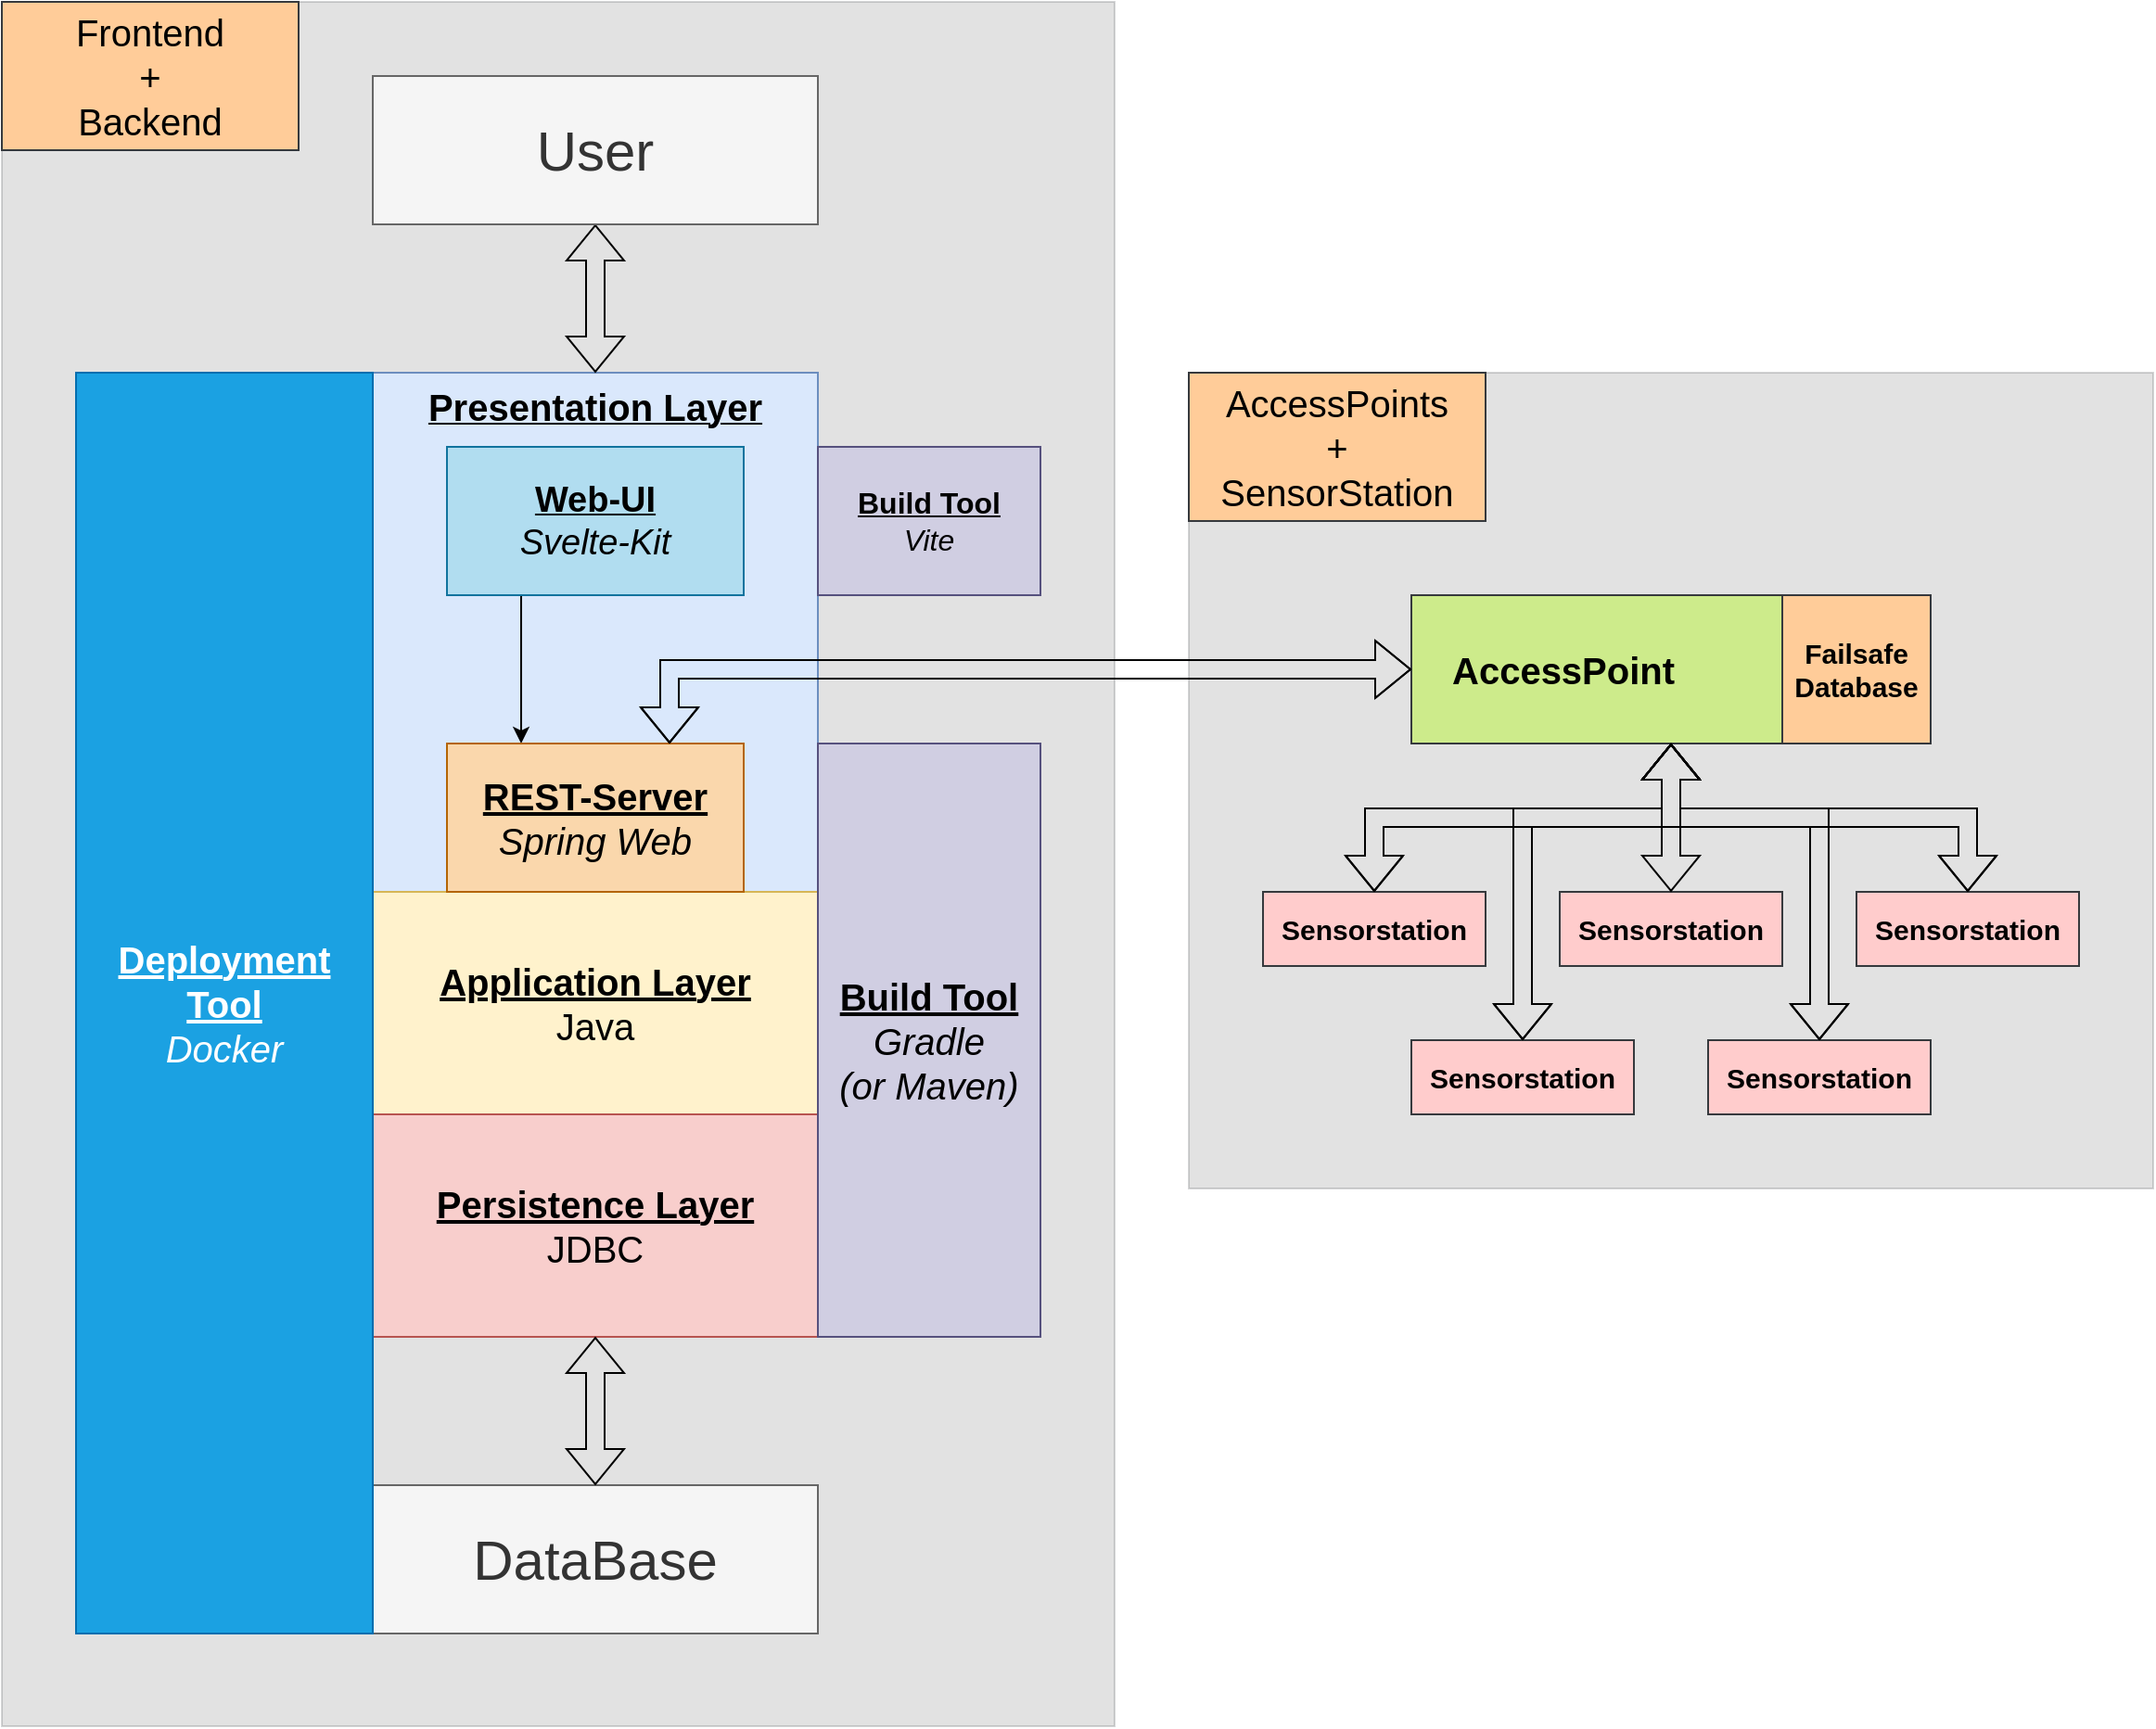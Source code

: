 <mxfile version="21.0.4" type="device"><diagram id="aYvVTPPIBEhbgz0ENbe5" name="Page-1"><mxGraphModel dx="1434" dy="765" grid="1" gridSize="10" guides="1" tooltips="1" connect="1" arrows="1" fold="1" page="1" pageScale="1" pageWidth="827" pageHeight="1169" math="0" shadow="0"><root><mxCell id="0"/><mxCell id="1" parent="0"/><mxCell id="6tqrGLS2qLY5dr4OArqo-20" value="" style="rounded=0;whiteSpace=wrap;html=1;fillColor=#6E6E6E;movable=0;resizable=0;rotatable=0;deletable=0;editable=0;locked=1;connectable=0;strokeColor=#36393d;opacity=20;" parent="1" vertex="1"><mxGeometry x="680" y="240" width="520" height="440" as="geometry"/></mxCell><mxCell id="6tqrGLS2qLY5dr4OArqo-3" value="" style="rounded=0;whiteSpace=wrap;html=1;fillColor=#6E6E6E;movable=0;resizable=0;rotatable=0;deletable=0;editable=0;locked=1;connectable=0;strokeColor=#36393d;opacity=20;" parent="1" vertex="1"><mxGeometry x="40" y="40" width="600" height="930" as="geometry"/></mxCell><mxCell id="dcsKU4jN1webzBw2flfZ-1" value="&lt;b&gt;&lt;u&gt;&lt;font style=&quot;font-size: 20px;&quot;&gt;Presentation Layer&lt;/font&gt;&lt;/u&gt;&lt;/b&gt;" style="rounded=0;whiteSpace=wrap;html=1;fillColor=#dae8fc;strokeColor=#6c8ebf;verticalAlign=top;movable=0;resizable=0;rotatable=0;deletable=0;editable=0;locked=1;connectable=0;" parent="1" vertex="1"><mxGeometry x="240" y="240" width="240" height="280" as="geometry"/></mxCell><mxCell id="dcsKU4jN1webzBw2flfZ-2" value="&lt;font style=&quot;font-size: 20px;&quot;&gt;&lt;b&gt;&lt;u&gt;Application Layer&lt;/u&gt;&lt;/b&gt;&lt;br&gt;Java&lt;/font&gt;" style="rounded=0;whiteSpace=wrap;html=1;fillColor=#fff2cc;strokeColor=#d6b656;movable=0;resizable=0;rotatable=0;deletable=0;editable=0;locked=1;connectable=0;" parent="1" vertex="1"><mxGeometry x="240" y="520" width="240" height="120" as="geometry"/></mxCell><mxCell id="dcsKU4jN1webzBw2flfZ-3" value="&lt;font style=&quot;font-size: 20px;&quot;&gt;&lt;b&gt;&lt;u&gt;Persistence Layer&lt;/u&gt;&lt;/b&gt;&lt;br&gt;JDBC&lt;/font&gt;" style="rounded=0;whiteSpace=wrap;html=1;fillColor=#f8cecc;strokeColor=#b85450;movable=0;resizable=0;rotatable=0;deletable=0;editable=0;locked=1;connectable=0;" parent="1" vertex="1"><mxGeometry x="240" y="640" width="240" height="120" as="geometry"/></mxCell><mxCell id="iramuleV5LA8ADWcDIde-3" style="edgeStyle=orthogonalEdgeStyle;rounded=0;orthogonalLoop=1;jettySize=auto;html=1;entryX=0.25;entryY=0;entryDx=0;entryDy=0;movable=0;resizable=0;rotatable=0;deletable=0;editable=0;locked=1;connectable=0;exitX=0.25;exitY=1;exitDx=0;exitDy=0;" parent="1" source="AWPs1Cw4IwhHMQNMjW0Z-1" target="iramuleV5LA8ADWcDIde-8" edge="1"><mxGeometry relative="1" as="geometry"><mxPoint x="360" y="400.0" as="targetPoint"/><Array as="points"/></mxGeometry></mxCell><mxCell id="AWPs1Cw4IwhHMQNMjW0Z-1" value="&lt;font style=&quot;font-size: 19px;&quot;&gt;&lt;b&gt;&lt;u&gt;Web-UI&lt;/u&gt;&lt;/b&gt;&lt;br&gt;&lt;i&gt;Svelte-Kit&lt;/i&gt;&lt;/font&gt;" style="rounded=0;whiteSpace=wrap;html=1;labelBackgroundColor=none;fontSize=11;fillColor=#b1ddf0;strokeColor=#10739e;movable=0;resizable=0;rotatable=0;deletable=0;editable=0;locked=1;connectable=0;" parent="1" vertex="1"><mxGeometry x="280" y="280" width="160" height="80" as="geometry"/></mxCell><mxCell id="AWPs1Cw4IwhHMQNMjW0Z-2" value="&lt;font style=&quot;font-size: 20px;&quot;&gt;&lt;b&gt;&lt;u&gt;Build Tool&lt;/u&gt;&lt;/b&gt;&lt;br&gt;&lt;i&gt;Gradle&lt;br&gt;(or Maven)&lt;br&gt;&lt;/i&gt;&lt;/font&gt;" style="rounded=0;whiteSpace=wrap;html=1;labelBackgroundColor=none;fillColor=#d0cee2;strokeColor=#56517e;movable=0;resizable=0;rotatable=0;deletable=0;editable=0;locked=1;connectable=0;" parent="1" vertex="1"><mxGeometry x="480" y="440" width="120" height="320" as="geometry"/></mxCell><mxCell id="iramuleV5LA8ADWcDIde-8" value="&lt;b&gt;&lt;u&gt;REST-Server&lt;/u&gt;&lt;/b&gt;&lt;br&gt;&lt;i&gt;Spring Web&lt;/i&gt;" style="rounded=0;whiteSpace=wrap;html=1;fontSize=20;fillColor=#fad7ac;strokeColor=#b46504;movable=0;resizable=0;rotatable=0;deletable=0;editable=0;locked=1;connectable=0;" parent="1" vertex="1"><mxGeometry x="280" y="440" width="160" height="80" as="geometry"/></mxCell><mxCell id="61dseHiu8m7e6Xkxv_re-1" value="" style="shape=flexArrow;endArrow=classic;startArrow=classic;html=1;rounded=0;entryX=0.5;entryY=1;entryDx=0;entryDy=0;movable=0;resizable=0;rotatable=0;deletable=0;editable=0;locked=1;connectable=0;" parent="1" source="dcsKU4jN1webzBw2flfZ-1" target="61dseHiu8m7e6Xkxv_re-2" edge="1"><mxGeometry width="100" height="100" relative="1" as="geometry"><mxPoint x="560" y="440" as="sourcePoint"/><mxPoint x="360" y="160" as="targetPoint"/></mxGeometry></mxCell><mxCell id="61dseHiu8m7e6Xkxv_re-2" value="&lt;font style=&quot;font-size: 30px;&quot;&gt;User&lt;/font&gt;" style="rounded=0;whiteSpace=wrap;html=1;fillColor=#f5f5f5;fontColor=#333333;strokeColor=#666666;movable=0;resizable=0;rotatable=0;deletable=0;editable=0;locked=1;connectable=0;" parent="1" vertex="1"><mxGeometry x="240" y="80" width="240" height="80" as="geometry"/></mxCell><mxCell id="61dseHiu8m7e6Xkxv_re-3" value="&lt;font style=&quot;font-size: 30px;&quot;&gt;DataBase&lt;/font&gt;" style="rounded=0;whiteSpace=wrap;html=1;fillColor=#f5f5f5;fontColor=#333333;strokeColor=#666666;movable=0;resizable=0;rotatable=0;deletable=0;editable=0;locked=1;connectable=0;" parent="1" vertex="1"><mxGeometry x="240" y="840" width="240" height="80" as="geometry"/></mxCell><mxCell id="61dseHiu8m7e6Xkxv_re-5" value="" style="shape=flexArrow;endArrow=classic;startArrow=classic;html=1;rounded=0;movable=0;resizable=0;rotatable=0;deletable=0;editable=0;locked=1;connectable=0;exitX=0.5;exitY=0;exitDx=0;exitDy=0;entryX=0.5;entryY=1;entryDx=0;entryDy=0;" parent="1" source="61dseHiu8m7e6Xkxv_re-3" target="dcsKU4jN1webzBw2flfZ-3" edge="1"><mxGeometry width="100" height="100" relative="1" as="geometry"><mxPoint x="360" y="800" as="sourcePoint"/><mxPoint x="360" y="720.0" as="targetPoint"/></mxGeometry></mxCell><mxCell id="6tqrGLS2qLY5dr4OArqo-1" value="&lt;font style=&quot;font-size: 20px;&quot;&gt;&lt;u style=&quot;font-weight: bold;&quot;&gt;Deployment Tool&lt;/u&gt;&lt;br&gt;&lt;i&gt;Docker&lt;/i&gt;&lt;/font&gt;" style="rounded=0;whiteSpace=wrap;html=1;fillColor=#1ba1e2;strokeColor=#006EAF;fontColor=#ffffff;movable=0;resizable=0;rotatable=0;deletable=0;editable=0;locked=1;connectable=0;" parent="1" vertex="1"><mxGeometry x="80" y="240" width="160" height="680" as="geometry"/></mxCell><mxCell id="6tqrGLS2qLY5dr4OArqo-2" value="&lt;font style=&quot;font-size: 16px;&quot;&gt;&lt;b&gt;&lt;u&gt;Build Tool&lt;/u&gt;&lt;/b&gt;&lt;br&gt;&lt;i&gt;Vite&lt;br&gt;&lt;/i&gt;&lt;/font&gt;" style="rounded=0;whiteSpace=wrap;html=1;labelBackgroundColor=none;fillColor=#d0cee2;strokeColor=#56517e;movable=0;resizable=0;rotatable=0;deletable=0;editable=0;locked=1;connectable=0;" parent="1" vertex="1"><mxGeometry x="480" y="280" width="120" height="80" as="geometry"/></mxCell><mxCell id="6tqrGLS2qLY5dr4OArqo-4" value="&lt;font style=&quot;font-size: 20px;&quot;&gt;Frontend&lt;br&gt;+ &lt;br&gt;Backend&lt;/font&gt;" style="text;html=1;strokeColor=#36393d;fillColor=#ffcc99;align=center;verticalAlign=middle;whiteSpace=wrap;rounded=0;movable=0;resizable=0;rotatable=0;deletable=0;editable=0;locked=1;connectable=0;" parent="1" vertex="1"><mxGeometry x="40" y="40" width="160" height="80" as="geometry"/></mxCell><mxCell id="6tqrGLS2qLY5dr4OArqo-6" value="&lt;b&gt;&lt;font style=&quot;font-size: 20px;&quot;&gt;AccessPoint&lt;/font&gt;&lt;/b&gt;" style="rounded=0;whiteSpace=wrap;html=1;fillColor=#cdeb8b;strokeColor=#36393d;horizontal=1;verticalAlign=middle;align=left;spacingLeft=20;movable=0;resizable=0;rotatable=0;deletable=0;editable=0;locked=1;connectable=0;" parent="1" vertex="1"><mxGeometry x="800" y="360" width="280" height="80" as="geometry"/></mxCell><mxCell id="6tqrGLS2qLY5dr4OArqo-7" value="" style="shape=flexArrow;endArrow=classic;startArrow=classic;html=1;rounded=0;entryX=0;entryY=0.5;entryDx=0;entryDy=0;exitX=0.75;exitY=0;exitDx=0;exitDy=0;movable=0;resizable=0;rotatable=0;deletable=0;editable=0;locked=1;connectable=0;" parent="1" source="iramuleV5LA8ADWcDIde-8" target="6tqrGLS2qLY5dr4OArqo-6" edge="1"><mxGeometry width="100" height="100" relative="1" as="geometry"><mxPoint x="590" y="580" as="sourcePoint"/><mxPoint x="690" y="480" as="targetPoint"/><Array as="points"><mxPoint x="400" y="400"/></Array></mxGeometry></mxCell><mxCell id="6tqrGLS2qLY5dr4OArqo-8" value="&lt;b&gt;&lt;font style=&quot;font-size: 15px;&quot;&gt;Sensorstation&lt;/font&gt;&lt;/b&gt;" style="rounded=0;whiteSpace=wrap;html=1;fillColor=#ffcccc;strokeColor=#36393d;movable=0;resizable=0;rotatable=0;deletable=0;editable=0;locked=1;connectable=0;" parent="1" vertex="1"><mxGeometry x="720" y="520" width="120" height="40" as="geometry"/></mxCell><mxCell id="6tqrGLS2qLY5dr4OArqo-9" value="&lt;b&gt;&lt;font style=&quot;font-size: 15px;&quot;&gt;Sensorstation&lt;/font&gt;&lt;/b&gt;" style="rounded=0;whiteSpace=wrap;html=1;fillColor=#ffcccc;strokeColor=#36393d;movable=0;resizable=0;rotatable=0;deletable=0;editable=0;locked=1;connectable=0;" parent="1" vertex="1"><mxGeometry x="800" y="600" width="120" height="40" as="geometry"/></mxCell><mxCell id="6tqrGLS2qLY5dr4OArqo-10" value="&lt;b&gt;&lt;font style=&quot;font-size: 15px;&quot;&gt;Sensorstation&lt;/font&gt;&lt;/b&gt;" style="rounded=0;whiteSpace=wrap;html=1;fillColor=#ffcccc;strokeColor=#36393d;movable=0;resizable=0;rotatable=0;deletable=0;editable=0;locked=1;connectable=0;" parent="1" vertex="1"><mxGeometry x="880" y="520" width="120" height="40" as="geometry"/></mxCell><mxCell id="6tqrGLS2qLY5dr4OArqo-11" value="&lt;b&gt;&lt;font style=&quot;font-size: 15px;&quot;&gt;Sensorstation&lt;/font&gt;&lt;/b&gt;" style="rounded=0;whiteSpace=wrap;html=1;fillColor=#ffcccc;strokeColor=#36393d;movable=0;resizable=0;rotatable=0;deletable=0;editable=0;locked=1;connectable=0;" parent="1" vertex="1"><mxGeometry x="960" y="600" width="120" height="40" as="geometry"/></mxCell><mxCell id="6tqrGLS2qLY5dr4OArqo-12" value="&lt;b&gt;&lt;font style=&quot;font-size: 15px;&quot;&gt;Sensorstation&lt;/font&gt;&lt;/b&gt;" style="rounded=0;whiteSpace=wrap;html=1;fillColor=#ffcccc;strokeColor=#36393d;movable=0;resizable=0;rotatable=0;deletable=0;editable=0;locked=1;connectable=0;" parent="1" vertex="1"><mxGeometry x="1040" y="520" width="120" height="40" as="geometry"/></mxCell><mxCell id="6tqrGLS2qLY5dr4OArqo-13" value="" style="shape=flexArrow;endArrow=classic;startArrow=classic;html=1;rounded=0;exitX=0.5;exitY=0;exitDx=0;exitDy=0;entryX=0.5;entryY=1;entryDx=0;entryDy=0;movable=0;resizable=0;rotatable=0;deletable=0;editable=0;locked=1;connectable=0;" parent="1" source="6tqrGLS2qLY5dr4OArqo-10" target="6tqrGLS2qLY5dr4OArqo-6" edge="1"><mxGeometry width="100" height="100" relative="1" as="geometry"><mxPoint x="1010" y="600" as="sourcePoint"/><mxPoint x="1110" y="500" as="targetPoint"/></mxGeometry></mxCell><mxCell id="6tqrGLS2qLY5dr4OArqo-14" value="" style="shape=flexArrow;endArrow=classic;startArrow=classic;html=1;rounded=0;exitX=0.5;exitY=0;exitDx=0;exitDy=0;entryX=0.5;entryY=1;entryDx=0;entryDy=0;movable=0;resizable=0;rotatable=0;deletable=0;editable=0;locked=1;connectable=0;" parent="1" source="6tqrGLS2qLY5dr4OArqo-8" target="6tqrGLS2qLY5dr4OArqo-6" edge="1"><mxGeometry width="100" height="100" relative="1" as="geometry"><mxPoint x="950" y="530" as="sourcePoint"/><mxPoint x="950" y="450" as="targetPoint"/><Array as="points"><mxPoint x="780" y="480"/><mxPoint x="940" y="480"/></Array></mxGeometry></mxCell><mxCell id="6tqrGLS2qLY5dr4OArqo-15" value="" style="shape=flexArrow;endArrow=classic;startArrow=classic;html=1;rounded=0;exitX=0.5;exitY=0;exitDx=0;exitDy=0;entryX=0.5;entryY=1;entryDx=0;entryDy=0;movable=0;resizable=0;rotatable=0;deletable=0;editable=0;locked=1;connectable=0;" parent="1" source="6tqrGLS2qLY5dr4OArqo-9" target="6tqrGLS2qLY5dr4OArqo-6" edge="1"><mxGeometry width="100" height="100" relative="1" as="geometry"><mxPoint x="790" y="530" as="sourcePoint"/><mxPoint x="950" y="450" as="targetPoint"/><Array as="points"><mxPoint x="860" y="480"/><mxPoint x="940" y="480"/></Array></mxGeometry></mxCell><mxCell id="6tqrGLS2qLY5dr4OArqo-16" value="" style="shape=flexArrow;endArrow=classic;startArrow=classic;html=1;rounded=0;exitX=0.5;exitY=0;exitDx=0;exitDy=0;entryX=0.5;entryY=1;entryDx=0;entryDy=0;movable=0;resizable=0;rotatable=0;deletable=0;editable=0;locked=1;connectable=0;" parent="1" source="6tqrGLS2qLY5dr4OArqo-11" target="6tqrGLS2qLY5dr4OArqo-6" edge="1"><mxGeometry width="100" height="100" relative="1" as="geometry"><mxPoint x="870" y="610" as="sourcePoint"/><mxPoint x="950" y="450" as="targetPoint"/><Array as="points"><mxPoint x="1020" y="480"/><mxPoint x="940" y="480"/></Array></mxGeometry></mxCell><mxCell id="6tqrGLS2qLY5dr4OArqo-17" value="" style="shape=flexArrow;endArrow=classic;startArrow=classic;html=1;rounded=0;entryX=0.5;entryY=1;entryDx=0;entryDy=0;movable=0;resizable=0;rotatable=0;deletable=0;editable=0;locked=1;connectable=0;" parent="1" source="6tqrGLS2qLY5dr4OArqo-12" target="6tqrGLS2qLY5dr4OArqo-6" edge="1"><mxGeometry width="100" height="100" relative="1" as="geometry"><mxPoint x="1030" y="610" as="sourcePoint"/><mxPoint x="950" y="450" as="targetPoint"/><Array as="points"><mxPoint x="1100" y="480"/><mxPoint x="940" y="480"/></Array></mxGeometry></mxCell><mxCell id="6tqrGLS2qLY5dr4OArqo-18" value="&lt;b&gt;&lt;font style=&quot;font-size: 15px;&quot;&gt;Failsafe Database&lt;/font&gt;&lt;/b&gt;" style="rounded=0;whiteSpace=wrap;html=1;fillColor=#ffcc99;strokeColor=#36393d;movable=0;resizable=0;rotatable=0;deletable=0;editable=0;locked=1;connectable=0;" parent="1" vertex="1"><mxGeometry x="1000" y="360" width="80" height="80" as="geometry"/></mxCell><mxCell id="6tqrGLS2qLY5dr4OArqo-19" value="&lt;font style=&quot;font-size: 20px;&quot;&gt;AccessPoints&lt;br&gt;+&lt;br&gt;SensorStation&lt;/font&gt;" style="text;html=1;strokeColor=#36393d;fillColor=#ffcc99;align=center;verticalAlign=middle;whiteSpace=wrap;rounded=0;movable=0;resizable=0;rotatable=0;deletable=0;editable=0;locked=1;connectable=0;" parent="1" vertex="1"><mxGeometry x="680" y="240" width="160" height="80" as="geometry"/></mxCell></root></mxGraphModel></diagram></mxfile>
